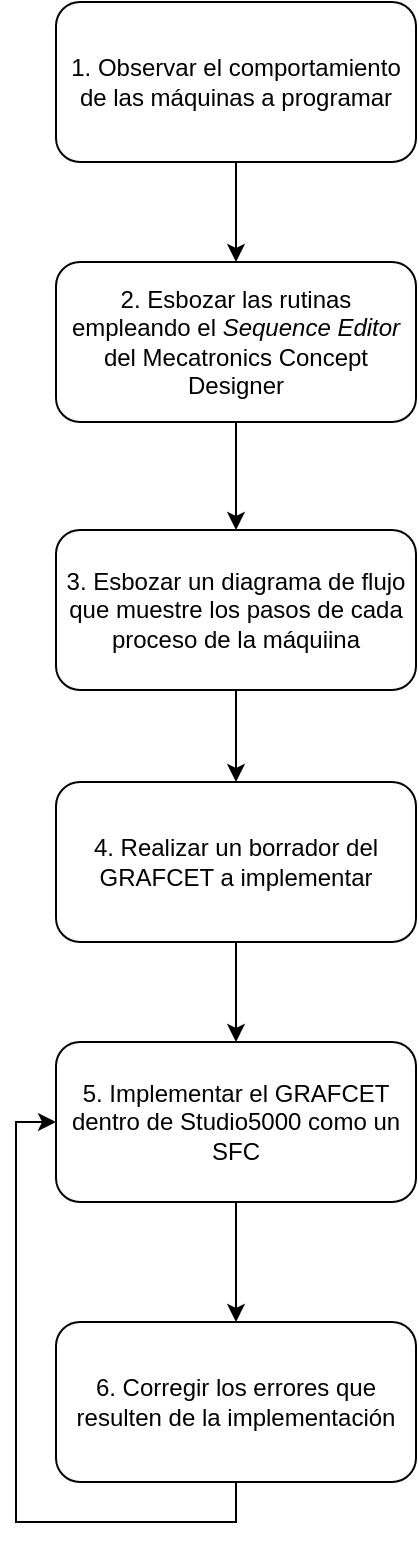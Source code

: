 <mxfile version="24.4.9" type="github">
  <diagram name="Page-1" id="MCrtuxz4ttJPQOkJyFFv">
    <mxGraphModel dx="1434" dy="754" grid="1" gridSize="10" guides="1" tooltips="1" connect="1" arrows="1" fold="1" page="1" pageScale="1" pageWidth="1169" pageHeight="827" math="0" shadow="0">
      <root>
        <mxCell id="0" />
        <mxCell id="1" parent="0" />
        <mxCell id="c0UiHEnkeNejnyKQK4bY-3" value="" style="edgeStyle=orthogonalEdgeStyle;rounded=0;orthogonalLoop=1;jettySize=auto;html=1;" edge="1" parent="1" source="c0UiHEnkeNejnyKQK4bY-1" target="c0UiHEnkeNejnyKQK4bY-2">
          <mxGeometry relative="1" as="geometry" />
        </mxCell>
        <mxCell id="c0UiHEnkeNejnyKQK4bY-1" value="1. Observar el comportamiento de las máquinas a programar" style="rounded=1;whiteSpace=wrap;html=1;" vertex="1" parent="1">
          <mxGeometry x="330" y="20" width="180" height="80" as="geometry" />
        </mxCell>
        <mxCell id="c0UiHEnkeNejnyKQK4bY-5" value="" style="edgeStyle=orthogonalEdgeStyle;rounded=0;orthogonalLoop=1;jettySize=auto;html=1;" edge="1" parent="1" source="c0UiHEnkeNejnyKQK4bY-2" target="c0UiHEnkeNejnyKQK4bY-4">
          <mxGeometry relative="1" as="geometry" />
        </mxCell>
        <mxCell id="c0UiHEnkeNejnyKQK4bY-2" value="2. Esbozar las rutinas empleando el &lt;i&gt;Sequence Editor&lt;/i&gt; del Mecatronics Concept Designer" style="rounded=1;whiteSpace=wrap;html=1;" vertex="1" parent="1">
          <mxGeometry x="330" y="150" width="180" height="80" as="geometry" />
        </mxCell>
        <mxCell id="c0UiHEnkeNejnyKQK4bY-7" value="" style="edgeStyle=orthogonalEdgeStyle;rounded=0;orthogonalLoop=1;jettySize=auto;html=1;" edge="1" parent="1" source="c0UiHEnkeNejnyKQK4bY-4" target="c0UiHEnkeNejnyKQK4bY-6">
          <mxGeometry relative="1" as="geometry" />
        </mxCell>
        <mxCell id="c0UiHEnkeNejnyKQK4bY-4" value="3. Esbozar un diagrama de flujo que muestre los pasos de cada proceso de la máquiina" style="rounded=1;whiteSpace=wrap;html=1;" vertex="1" parent="1">
          <mxGeometry x="330" y="284" width="180" height="80" as="geometry" />
        </mxCell>
        <mxCell id="c0UiHEnkeNejnyKQK4bY-9" value="" style="edgeStyle=orthogonalEdgeStyle;rounded=0;orthogonalLoop=1;jettySize=auto;html=1;" edge="1" parent="1" source="c0UiHEnkeNejnyKQK4bY-6" target="c0UiHEnkeNejnyKQK4bY-8">
          <mxGeometry relative="1" as="geometry" />
        </mxCell>
        <mxCell id="c0UiHEnkeNejnyKQK4bY-6" value="4. Realizar un borrador del GRAFCET a implementar" style="rounded=1;whiteSpace=wrap;html=1;" vertex="1" parent="1">
          <mxGeometry x="330" y="410" width="180" height="80" as="geometry" />
        </mxCell>
        <mxCell id="c0UiHEnkeNejnyKQK4bY-11" value="" style="edgeStyle=orthogonalEdgeStyle;rounded=0;orthogonalLoop=1;jettySize=auto;html=1;" edge="1" parent="1" source="c0UiHEnkeNejnyKQK4bY-8" target="c0UiHEnkeNejnyKQK4bY-10">
          <mxGeometry relative="1" as="geometry" />
        </mxCell>
        <mxCell id="c0UiHEnkeNejnyKQK4bY-8" value="5. Implementar el GRAFCET dentro de Studio5000 como un SFC" style="rounded=1;whiteSpace=wrap;html=1;" vertex="1" parent="1">
          <mxGeometry x="330" y="540" width="180" height="80" as="geometry" />
        </mxCell>
        <mxCell id="c0UiHEnkeNejnyKQK4bY-12" style="edgeStyle=orthogonalEdgeStyle;rounded=0;orthogonalLoop=1;jettySize=auto;html=1;exitX=0.5;exitY=1;exitDx=0;exitDy=0;entryX=0;entryY=0.5;entryDx=0;entryDy=0;" edge="1" parent="1" source="c0UiHEnkeNejnyKQK4bY-10" target="c0UiHEnkeNejnyKQK4bY-8">
          <mxGeometry relative="1" as="geometry" />
        </mxCell>
        <mxCell id="c0UiHEnkeNejnyKQK4bY-10" value="6. Corregir los errores que resulten de la implementación" style="rounded=1;whiteSpace=wrap;html=1;" vertex="1" parent="1">
          <mxGeometry x="330" y="680" width="180" height="80" as="geometry" />
        </mxCell>
      </root>
    </mxGraphModel>
  </diagram>
</mxfile>
